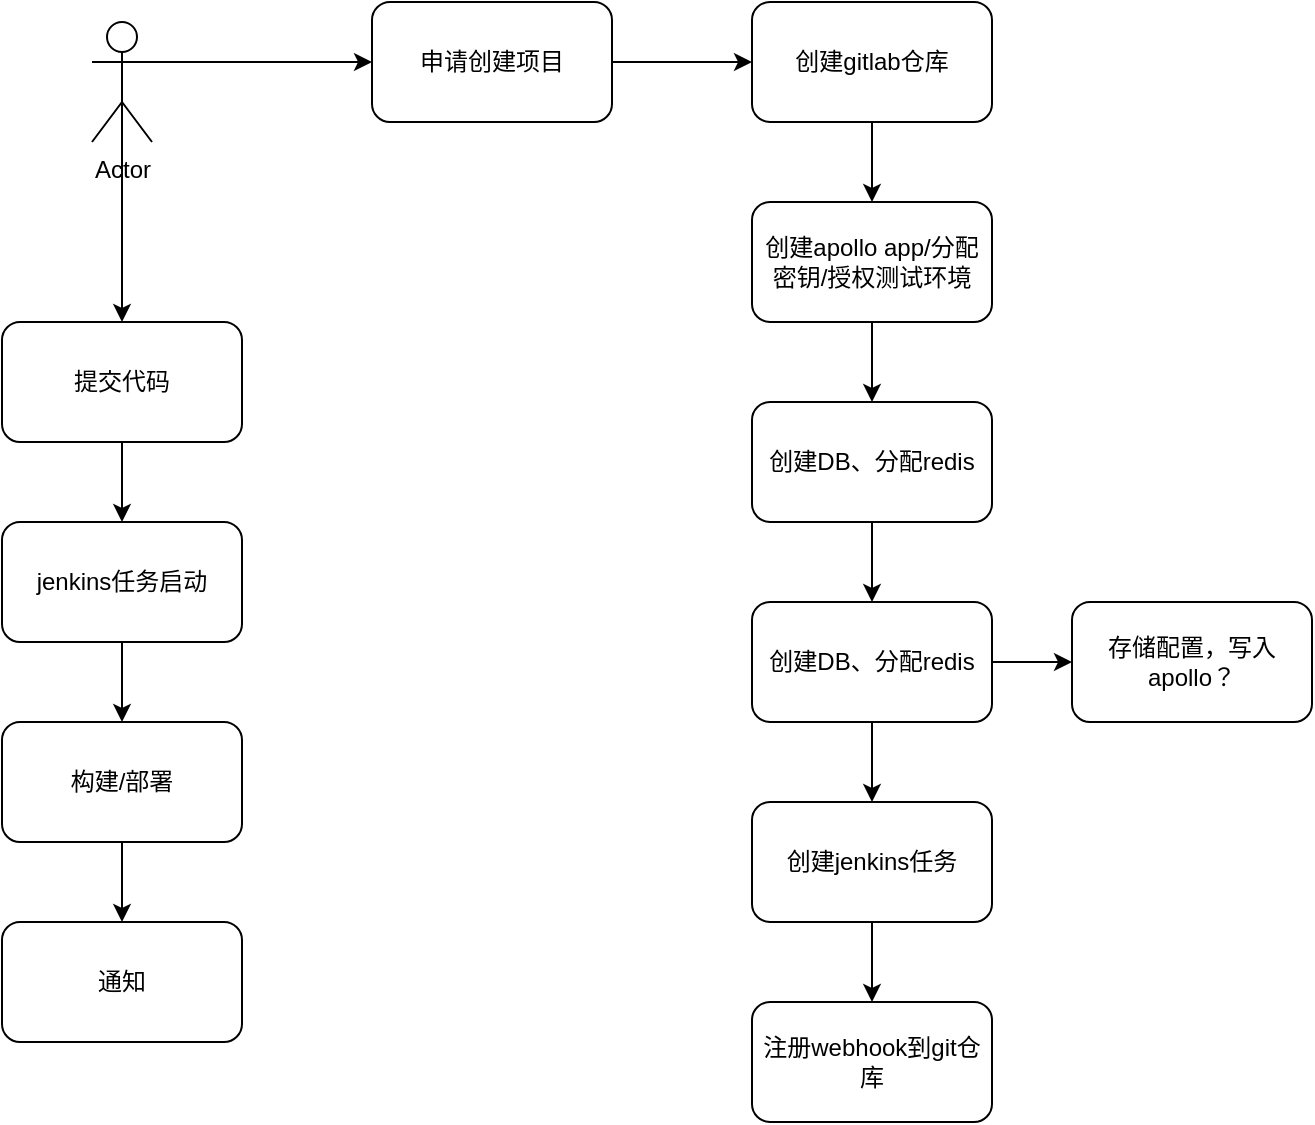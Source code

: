 <mxfile version="21.0.8" type="github">
  <diagram name="第 1 页" id="z19mSJFszKogab6qhDWc">
    <mxGraphModel dx="681" dy="697" grid="1" gridSize="10" guides="1" tooltips="1" connect="1" arrows="1" fold="1" page="1" pageScale="1" pageWidth="100000" pageHeight="100000" math="0" shadow="0">
      <root>
        <mxCell id="0" />
        <mxCell id="1" parent="0" />
        <mxCell id="oWucUd9zgR5w3wV0esu_-8" style="edgeStyle=orthogonalEdgeStyle;rounded=0;orthogonalLoop=1;jettySize=auto;html=1;exitX=1;exitY=0.5;exitDx=0;exitDy=0;entryX=0;entryY=0.5;entryDx=0;entryDy=0;" edge="1" parent="1" source="oWucUd9zgR5w3wV0esu_-1" target="oWucUd9zgR5w3wV0esu_-2">
          <mxGeometry relative="1" as="geometry" />
        </mxCell>
        <mxCell id="oWucUd9zgR5w3wV0esu_-1" value="申请创建项目" style="rounded=1;whiteSpace=wrap;html=1;" vertex="1" parent="1">
          <mxGeometry x="410" y="240" width="120" height="60" as="geometry" />
        </mxCell>
        <mxCell id="oWucUd9zgR5w3wV0esu_-9" style="edgeStyle=orthogonalEdgeStyle;rounded=0;orthogonalLoop=1;jettySize=auto;html=1;exitX=0.5;exitY=1;exitDx=0;exitDy=0;entryX=0.5;entryY=0;entryDx=0;entryDy=0;" edge="1" parent="1" source="oWucUd9zgR5w3wV0esu_-2" target="oWucUd9zgR5w3wV0esu_-6">
          <mxGeometry relative="1" as="geometry" />
        </mxCell>
        <mxCell id="oWucUd9zgR5w3wV0esu_-2" value="创建gitlab仓库" style="rounded=1;whiteSpace=wrap;html=1;" vertex="1" parent="1">
          <mxGeometry x="600" y="240" width="120" height="60" as="geometry" />
        </mxCell>
        <mxCell id="oWucUd9zgR5w3wV0esu_-10" style="edgeStyle=orthogonalEdgeStyle;rounded=0;orthogonalLoop=1;jettySize=auto;html=1;exitX=0.5;exitY=1;exitDx=0;exitDy=0;entryX=0.5;entryY=0;entryDx=0;entryDy=0;" edge="1" parent="1" source="oWucUd9zgR5w3wV0esu_-6" target="oWucUd9zgR5w3wV0esu_-7">
          <mxGeometry relative="1" as="geometry" />
        </mxCell>
        <mxCell id="oWucUd9zgR5w3wV0esu_-6" value="创建apollo app/分配密钥/授权测试环境" style="rounded=1;whiteSpace=wrap;html=1;" vertex="1" parent="1">
          <mxGeometry x="600" y="340" width="120" height="60" as="geometry" />
        </mxCell>
        <mxCell id="oWucUd9zgR5w3wV0esu_-12" style="edgeStyle=orthogonalEdgeStyle;rounded=0;orthogonalLoop=1;jettySize=auto;html=1;exitX=0.5;exitY=1;exitDx=0;exitDy=0;" edge="1" parent="1" source="oWucUd9zgR5w3wV0esu_-7" target="oWucUd9zgR5w3wV0esu_-11">
          <mxGeometry relative="1" as="geometry" />
        </mxCell>
        <mxCell id="oWucUd9zgR5w3wV0esu_-7" value="创建DB、分配redis" style="rounded=1;whiteSpace=wrap;html=1;" vertex="1" parent="1">
          <mxGeometry x="600" y="440" width="120" height="60" as="geometry" />
        </mxCell>
        <mxCell id="oWucUd9zgR5w3wV0esu_-14" style="edgeStyle=orthogonalEdgeStyle;rounded=0;orthogonalLoop=1;jettySize=auto;html=1;exitX=0.5;exitY=1;exitDx=0;exitDy=0;entryX=0.5;entryY=0;entryDx=0;entryDy=0;" edge="1" parent="1" source="oWucUd9zgR5w3wV0esu_-11" target="oWucUd9zgR5w3wV0esu_-13">
          <mxGeometry relative="1" as="geometry" />
        </mxCell>
        <mxCell id="oWucUd9zgR5w3wV0esu_-28" style="edgeStyle=orthogonalEdgeStyle;rounded=0;orthogonalLoop=1;jettySize=auto;html=1;exitX=1;exitY=0.5;exitDx=0;exitDy=0;entryX=0;entryY=0.5;entryDx=0;entryDy=0;" edge="1" parent="1" source="oWucUd9zgR5w3wV0esu_-11" target="oWucUd9zgR5w3wV0esu_-27">
          <mxGeometry relative="1" as="geometry" />
        </mxCell>
        <mxCell id="oWucUd9zgR5w3wV0esu_-11" value="创建DB、分配redis" style="rounded=1;whiteSpace=wrap;html=1;" vertex="1" parent="1">
          <mxGeometry x="600" y="540" width="120" height="60" as="geometry" />
        </mxCell>
        <mxCell id="oWucUd9zgR5w3wV0esu_-16" style="edgeStyle=orthogonalEdgeStyle;rounded=0;orthogonalLoop=1;jettySize=auto;html=1;exitX=0.5;exitY=1;exitDx=0;exitDy=0;entryX=0.5;entryY=0;entryDx=0;entryDy=0;" edge="1" parent="1" source="oWucUd9zgR5w3wV0esu_-13" target="oWucUd9zgR5w3wV0esu_-15">
          <mxGeometry relative="1" as="geometry" />
        </mxCell>
        <mxCell id="oWucUd9zgR5w3wV0esu_-13" value="创建jenkins任务" style="rounded=1;whiteSpace=wrap;html=1;" vertex="1" parent="1">
          <mxGeometry x="600" y="640" width="120" height="60" as="geometry" />
        </mxCell>
        <mxCell id="oWucUd9zgR5w3wV0esu_-15" value="注册webhook到git仓库" style="rounded=1;whiteSpace=wrap;html=1;" vertex="1" parent="1">
          <mxGeometry x="600" y="740" width="120" height="60" as="geometry" />
        </mxCell>
        <mxCell id="oWucUd9zgR5w3wV0esu_-18" style="edgeStyle=orthogonalEdgeStyle;rounded=0;orthogonalLoop=1;jettySize=auto;html=1;exitX=1;exitY=0.333;exitDx=0;exitDy=0;exitPerimeter=0;entryX=0;entryY=0.5;entryDx=0;entryDy=0;" edge="1" parent="1" source="oWucUd9zgR5w3wV0esu_-17" target="oWucUd9zgR5w3wV0esu_-1">
          <mxGeometry relative="1" as="geometry" />
        </mxCell>
        <mxCell id="oWucUd9zgR5w3wV0esu_-19" style="edgeStyle=orthogonalEdgeStyle;rounded=0;orthogonalLoop=1;jettySize=auto;html=1;exitX=0.5;exitY=0.5;exitDx=0;exitDy=0;exitPerimeter=0;" edge="1" parent="1" source="oWucUd9zgR5w3wV0esu_-17">
          <mxGeometry relative="1" as="geometry">
            <mxPoint x="285" y="400" as="targetPoint" />
          </mxGeometry>
        </mxCell>
        <mxCell id="oWucUd9zgR5w3wV0esu_-17" value="Actor" style="shape=umlActor;verticalLabelPosition=bottom;verticalAlign=top;html=1;outlineConnect=0;" vertex="1" parent="1">
          <mxGeometry x="270" y="250" width="30" height="60" as="geometry" />
        </mxCell>
        <mxCell id="oWucUd9zgR5w3wV0esu_-22" style="edgeStyle=orthogonalEdgeStyle;rounded=0;orthogonalLoop=1;jettySize=auto;html=1;exitX=0.5;exitY=1;exitDx=0;exitDy=0;entryX=0.5;entryY=0;entryDx=0;entryDy=0;" edge="1" parent="1" source="oWucUd9zgR5w3wV0esu_-20" target="oWucUd9zgR5w3wV0esu_-21">
          <mxGeometry relative="1" as="geometry" />
        </mxCell>
        <mxCell id="oWucUd9zgR5w3wV0esu_-20" value="提交代码" style="rounded=1;whiteSpace=wrap;html=1;" vertex="1" parent="1">
          <mxGeometry x="225" y="400" width="120" height="60" as="geometry" />
        </mxCell>
        <mxCell id="oWucUd9zgR5w3wV0esu_-25" style="edgeStyle=orthogonalEdgeStyle;rounded=0;orthogonalLoop=1;jettySize=auto;html=1;exitX=0.5;exitY=1;exitDx=0;exitDy=0;entryX=0.5;entryY=0;entryDx=0;entryDy=0;" edge="1" parent="1" source="oWucUd9zgR5w3wV0esu_-21" target="oWucUd9zgR5w3wV0esu_-23">
          <mxGeometry relative="1" as="geometry" />
        </mxCell>
        <mxCell id="oWucUd9zgR5w3wV0esu_-21" value="jenkins任务启动" style="rounded=1;whiteSpace=wrap;html=1;" vertex="1" parent="1">
          <mxGeometry x="225" y="500" width="120" height="60" as="geometry" />
        </mxCell>
        <mxCell id="oWucUd9zgR5w3wV0esu_-26" style="edgeStyle=orthogonalEdgeStyle;rounded=0;orthogonalLoop=1;jettySize=auto;html=1;exitX=0.5;exitY=1;exitDx=0;exitDy=0;entryX=0.5;entryY=0;entryDx=0;entryDy=0;" edge="1" parent="1" source="oWucUd9zgR5w3wV0esu_-23" target="oWucUd9zgR5w3wV0esu_-24">
          <mxGeometry relative="1" as="geometry" />
        </mxCell>
        <mxCell id="oWucUd9zgR5w3wV0esu_-23" value="构建/部署" style="rounded=1;whiteSpace=wrap;html=1;" vertex="1" parent="1">
          <mxGeometry x="225" y="600" width="120" height="60" as="geometry" />
        </mxCell>
        <mxCell id="oWucUd9zgR5w3wV0esu_-24" value="通知" style="rounded=1;whiteSpace=wrap;html=1;" vertex="1" parent="1">
          <mxGeometry x="225" y="700" width="120" height="60" as="geometry" />
        </mxCell>
        <mxCell id="oWucUd9zgR5w3wV0esu_-27" value="存储配置，写入apollo？" style="rounded=1;whiteSpace=wrap;html=1;" vertex="1" parent="1">
          <mxGeometry x="760" y="540" width="120" height="60" as="geometry" />
        </mxCell>
      </root>
    </mxGraphModel>
  </diagram>
</mxfile>

